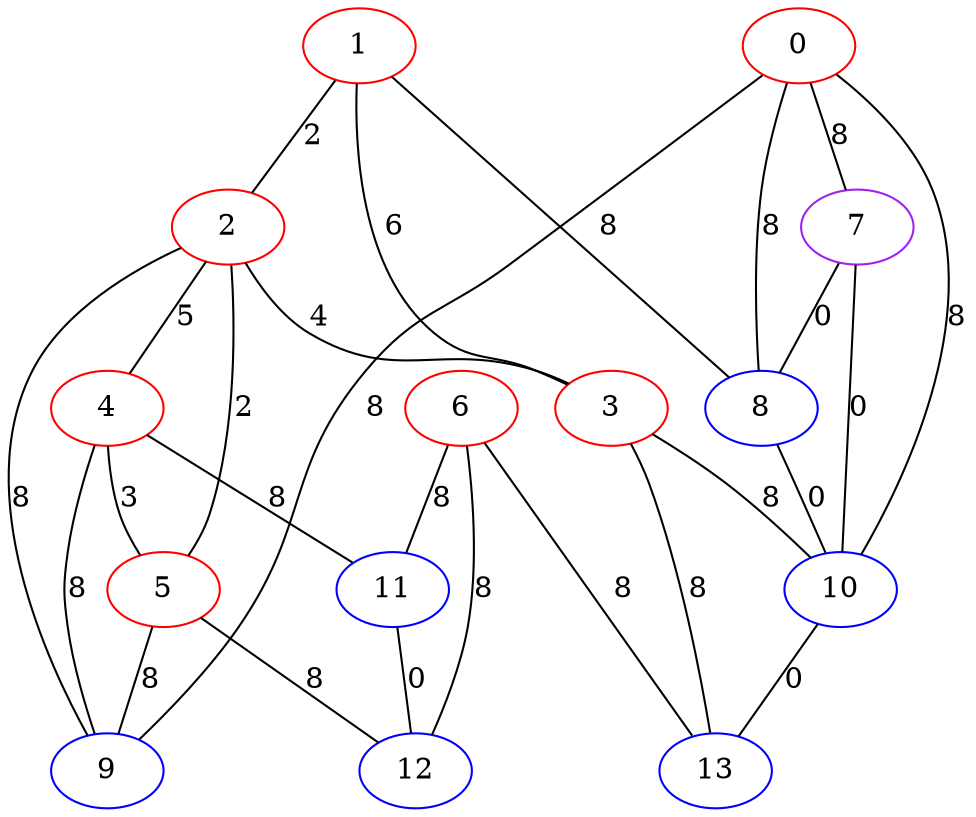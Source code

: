 graph "" {
0 [color=red, weight=1];
1 [color=red, weight=1];
2 [color=red, weight=1];
3 [color=red, weight=1];
4 [color=red, weight=1];
5 [color=red, weight=1];
6 [color=red, weight=1];
7 [color=purple, weight=4];
8 [color=blue, weight=3];
9 [color=blue, weight=3];
10 [color=blue, weight=3];
11 [color=blue, weight=3];
12 [color=blue, weight=3];
13 [color=blue, weight=3];
0 -- 8  [key=0, label=8];
0 -- 9  [key=0, label=8];
0 -- 10  [key=0, label=8];
0 -- 7  [key=0, label=8];
1 -- 8  [key=0, label=8];
1 -- 2  [key=0, label=2];
1 -- 3  [key=0, label=6];
2 -- 3  [key=0, label=4];
2 -- 4  [key=0, label=5];
2 -- 5  [key=0, label=2];
2 -- 9  [key=0, label=8];
3 -- 10  [key=0, label=8];
3 -- 13  [key=0, label=8];
4 -- 9  [key=0, label=8];
4 -- 11  [key=0, label=8];
4 -- 5  [key=0, label=3];
5 -- 9  [key=0, label=8];
5 -- 12  [key=0, label=8];
6 -- 11  [key=0, label=8];
6 -- 12  [key=0, label=8];
6 -- 13  [key=0, label=8];
7 -- 8  [key=0, label=0];
7 -- 10  [key=0, label=0];
8 -- 10  [key=0, label=0];
10 -- 13  [key=0, label=0];
11 -- 12  [key=0, label=0];
}
